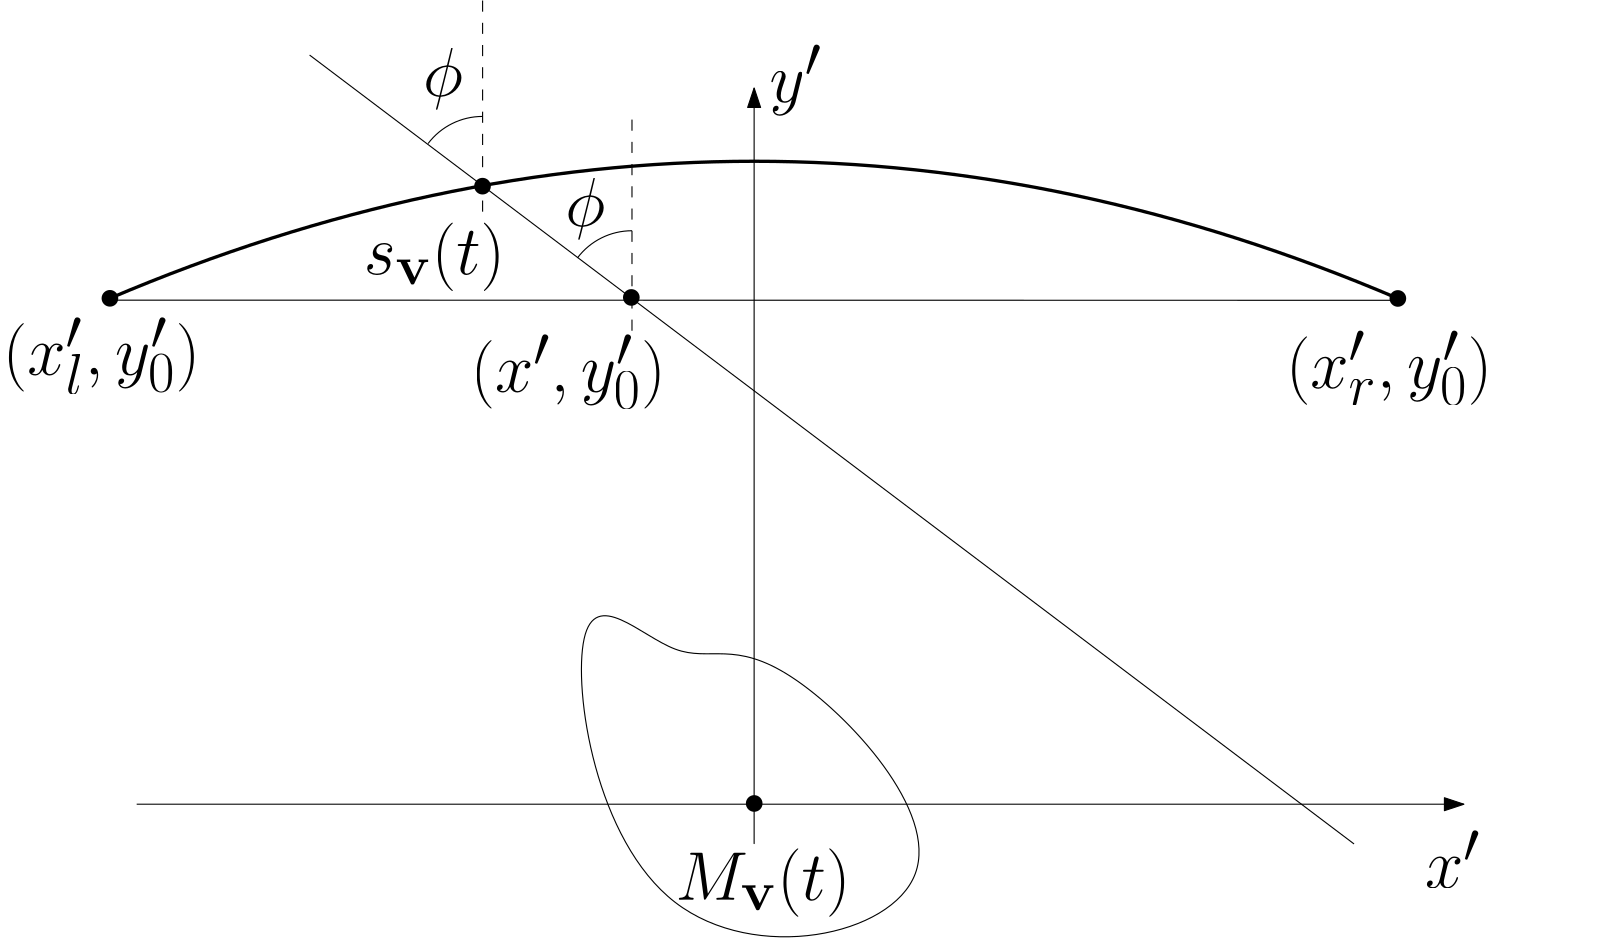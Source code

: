 <?xml version="1.0"?>
<!DOCTYPE ipe SYSTEM "ipe.dtd">
<ipe version="70206" creator="Ipe 7.2.6">
<info created="D:20161201145955" modified="D:20180105200256"/>
<ipestyle name="basic">
<symbol name="arrow/arc(spx)">
<path stroke="sym-stroke" fill="sym-stroke" pen="sym-pen">
0 0 m
-1 0.333 l
-1 -0.333 l
h
</path>
</symbol>
<symbol name="arrow/farc(spx)">
<path stroke="sym-stroke" fill="white" pen="sym-pen">
0 0 m
-1 0.333 l
-1 -0.333 l
h
</path>
</symbol>
<symbol name="arrow/ptarc(spx)">
<path stroke="sym-stroke" fill="sym-stroke" pen="sym-pen">
0 0 m
-1 0.333 l
-0.8 0 l
-1 -0.333 l
h
</path>
</symbol>
<symbol name="arrow/fptarc(spx)">
<path stroke="sym-stroke" fill="white" pen="sym-pen">
0 0 m
-1 0.333 l
-0.8 0 l
-1 -0.333 l
h
</path>
</symbol>
<symbol name="mark/circle(sx)" transformations="translations">
<path fill="sym-stroke">
0.6 0 0 0.6 0 0 e
0.4 0 0 0.4 0 0 e
</path>
</symbol>
<symbol name="mark/disk(sx)" transformations="translations">
<path fill="sym-stroke">
0.6 0 0 0.6 0 0 e
</path>
</symbol>
<symbol name="mark/fdisk(sfx)" transformations="translations">
<group>
<path fill="sym-fill">
0.5 0 0 0.5 0 0 e
</path>
<path fill="sym-stroke" fillrule="eofill">
0.6 0 0 0.6 0 0 e
0.4 0 0 0.4 0 0 e
</path>
</group>
</symbol>
<symbol name="mark/box(sx)" transformations="translations">
<path fill="sym-stroke" fillrule="eofill">
-0.6 -0.6 m
0.6 -0.6 l
0.6 0.6 l
-0.6 0.6 l
h
-0.4 -0.4 m
0.4 -0.4 l
0.4 0.4 l
-0.4 0.4 l
h
</path>
</symbol>
<symbol name="mark/square(sx)" transformations="translations">
<path fill="sym-stroke">
-0.6 -0.6 m
0.6 -0.6 l
0.6 0.6 l
-0.6 0.6 l
h
</path>
</symbol>
<symbol name="mark/fsquare(sfx)" transformations="translations">
<group>
<path fill="sym-fill">
-0.5 -0.5 m
0.5 -0.5 l
0.5 0.5 l
-0.5 0.5 l
h
</path>
<path fill="sym-stroke" fillrule="eofill">
-0.6 -0.6 m
0.6 -0.6 l
0.6 0.6 l
-0.6 0.6 l
h
-0.4 -0.4 m
0.4 -0.4 l
0.4 0.4 l
-0.4 0.4 l
h
</path>
</group>
</symbol>
<symbol name="mark/cross(sx)" transformations="translations">
<group>
<path fill="sym-stroke">
-0.43 -0.57 m
0.57 0.43 l
0.43 0.57 l
-0.57 -0.43 l
h
</path>
<path fill="sym-stroke">
-0.43 0.57 m
0.57 -0.43 l
0.43 -0.57 l
-0.57 0.43 l
h
</path>
</group>
</symbol>
<symbol name="arrow/fnormal(spx)">
<path stroke="sym-stroke" fill="white" pen="sym-pen">
0 0 m
-1 0.333 l
-1 -0.333 l
h
</path>
</symbol>
<symbol name="arrow/pointed(spx)">
<path stroke="sym-stroke" fill="sym-stroke" pen="sym-pen">
0 0 m
-1 0.333 l
-0.8 0 l
-1 -0.333 l
h
</path>
</symbol>
<symbol name="arrow/fpointed(spx)">
<path stroke="sym-stroke" fill="white" pen="sym-pen">
0 0 m
-1 0.333 l
-0.8 0 l
-1 -0.333 l
h
</path>
</symbol>
<symbol name="arrow/linear(spx)">
<path stroke="sym-stroke" pen="sym-pen">
-1 0.333 m
0 0 l
-1 -0.333 l
</path>
</symbol>
<symbol name="arrow/fdouble(spx)">
<path stroke="sym-stroke" fill="white" pen="sym-pen">
0 0 m
-1 0.333 l
-1 -0.333 l
h
-1 0 m
-2 0.333 l
-2 -0.333 l
h
</path>
</symbol>
<symbol name="arrow/double(spx)">
<path stroke="sym-stroke" fill="sym-stroke" pen="sym-pen">
0 0 m
-1 0.333 l
-1 -0.333 l
h
-1 0 m
-2 0.333 l
-2 -0.333 l
h
</path>
</symbol>
<pen name="heavier" value="0.8"/>
<pen name="fat" value="1.2"/>
<pen name="ultrafat" value="2"/>
<symbolsize name="large" value="5"/>
<symbolsize name="small" value="2"/>
<symbolsize name="tiny" value="1.1"/>
<arrowsize name="large" value="10"/>
<arrowsize name="small" value="5"/>
<arrowsize name="tiny" value="3"/>
<color name="red" value="1 0 0"/>
<color name="green" value="0 1 0"/>
<color name="blue" value="0 0 1"/>
<color name="yellow" value="1 1 0"/>
<color name="orange" value="1 0.647 0"/>
<color name="gold" value="1 0.843 0"/>
<color name="purple" value="0.627 0.125 0.941"/>
<color name="gray" value="0.745"/>
<color name="brown" value="0.647 0.165 0.165"/>
<color name="navy" value="0 0 0.502"/>
<color name="pink" value="1 0.753 0.796"/>
<color name="seagreen" value="0.18 0.545 0.341"/>
<color name="turquoise" value="0.251 0.878 0.816"/>
<color name="violet" value="0.933 0.51 0.933"/>
<color name="darkblue" value="0 0 0.545"/>
<color name="darkcyan" value="0 0.545 0.545"/>
<color name="darkgray" value="0.663"/>
<color name="darkgreen" value="0 0.392 0"/>
<color name="darkmagenta" value="0.545 0 0.545"/>
<color name="darkorange" value="1 0.549 0"/>
<color name="darkred" value="0.545 0 0"/>
<color name="lightblue" value="0.678 0.847 0.902"/>
<color name="lightcyan" value="0.878 1 1"/>
<color name="lightgray" value="0.827"/>
<color name="lightgreen" value="0.565 0.933 0.565"/>
<color name="lightyellow" value="1 1 0.878"/>
<dashstyle name="dashed" value="[4] 0"/>
<dashstyle name="dotted" value="[1 3] 0"/>
<dashstyle name="dash dotted" value="[4 2 1 2] 0"/>
<dashstyle name="dash dot dotted" value="[4 2 1 2 1 2] 0"/>
<textsize name="large" value="\large"/>
<textsize name="Large" value="\Large"/>
<textsize name="LARGE" value="\LARGE"/>
<textsize name="huge" value="\huge"/>
<textsize name="Huge" value="\Huge"/>
<textsize name="small" value="\small"/>
<textsize name="footnote" value="\footnotesize"/>
<textsize name="tiny" value="\tiny"/>
<textstyle name="center" begin="\begin{center}" end="\end{center}"/>
<textstyle name="itemize" begin="\begin{itemize}" end="\end{itemize}"/>
<textstyle name="item" begin="\begin{itemize}\item{}" end="\end{itemize}"/>
<gridsize name="4 pts" value="4"/>
<gridsize name="8 pts (~3 mm)" value="8"/>
<gridsize name="16 pts (~6 mm)" value="16"/>
<gridsize name="32 pts (~12 mm)" value="32"/>
<gridsize name="10 pts (~3.5 mm)" value="10"/>
<gridsize name="20 pts (~7 mm)" value="20"/>
<gridsize name="14 pts (~5 mm)" value="14"/>
<gridsize name="28 pts (~10 mm)" value="28"/>
<gridsize name="56 pts (~20 mm)" value="56"/>
<anglesize name="90 deg" value="90"/>
<anglesize name="60 deg" value="60"/>
<anglesize name="45 deg" value="45"/>
<anglesize name="30 deg" value="30"/>
<anglesize name="22.5 deg" value="22.5"/>
<opacity name="10%" value="0.1"/>
<opacity name="30%" value="0.3"/>
<opacity name="50%" value="0.5"/>
<opacity name="75%" value="0.75"/>
<tiling name="falling" angle="-60" step="4" width="1"/>
<tiling name="rising" angle="30" step="4" width="1"/>
</ipestyle>
<page>
<layer name="alpha"/>
<view layers="alpha" active="alpha"/>
<path layer="alpha" matrix="1 0 0 1 0.684504 -0.663378" stroke="black">
48.0597 735.673 m
511.715 735.621 l
</path>
<path matrix="1 0 0 1 -0.0267367 -0.613157" stroke="black" rarrow="normal/normal">
280 812 m
280 540 l
280 556 l
</path>
<use name="mark/disk(sx)" pos="280 553.815" size="large" stroke="black"/>
<use matrix="1 0 0 1 -95.8873 -0.313966" name="mark/disk(sx)" pos="143.947 735.987" size="large" stroke="black"/>
<use matrix="1 0 0 1 95.7683 -0.365963" name="mark/disk(sx)" pos="415.947 735.987" size="large" stroke="black"/>
<text matrix="1 0 0 1 42.1603 -34.015" transformations="translations" pos="429.246 737.46" stroke="black" type="label" width="74.207" height="20.47" depth="6.18" valign="baseline" size="Huge" style="math">(x_r&apos;,y_0&apos;)</text>
<text matrix="1 0 0 1 -118.374 -17.4979" transformations="translations" pos="127.861 725.748" stroke="black" type="label" width="71.008" height="20.472" depth="6.95" valign="baseline" size="Huge" style="math">(x_l&apos;,y_0&apos;)</text>
<text matrix="1 0 0 1 6.40059 -15.1664" transformations="translations" pos="279.07 821.573" stroke="black" type="label" width="18.904" height="20.474" depth="4.82" valign="baseline" size="Huge" style="math">y&apos;</text>
<text matrix="1 0 0 1 -23.442 -33.1497" transformations="translations" pos="544.931 556.746" stroke="black" type="label" width="19.972" height="20.474" depth="0" valign="baseline" size="Huge" style="math">x&apos;</text>
<text matrix="1 0 0 1 -76.3497 -43.3905" transformations="translations" pos="215.774 787.778" stroke="black" type="label" width="50.842" height="18.564" depth="6.18" valign="baseline" size="Huge" style="math">s_{\mathbf{v}}(t)</text>
<path stroke="white" dash="dashed">
9.48717 834.369 m
9.48717 520.356 l
586.767 520.356 l
586.767 834.369 l
h
</path>
<path matrix="1 0 0 1 0 -44.1225" stroke="black" arrow="normal/normal">
57.6935 597.671 m
535.479 597.671 l
</path>
<path matrix="0.936172 -0.351541 0.351541 0.936172 -287.976 151.139" stroke="black">
288 640
368 496
496 576
368 640
352 608 u
</path>
<use matrix="1 0 0 1 -12.8061 10.0451" name="mark/disk(sx)" pos="195 766" size="large" stroke="black"/>
<path matrix="1 0 0 1 172 0" stroke="black" dash="dashed">
64 800 m
64 720 l
</path>
<path matrix="1 0 0 1 -4.05726 3.24021" stroke="black">
124 820 m
500 536 l
</path>
<text matrix="1 0 0 1 47.9439 -58.2115" transformations="translations" pos="164 820" stroke="black" type="label" width="14.364" height="17.213" depth="4.82" valign="baseline" size="Huge" style="math">\phi</text>
<use name="mark/disk(sx)" pos="235.762 735.987" size="large" stroke="black"/>
<path stroke="black">
236 760 m
24.5957 0 0 24.5957 236 735.404 216.374 750.228 a
</path>
<text matrix="1 0 0 1 -70.0984 -45.9" transformations="translations" pos="248 748" stroke="black" type="label" width="70.209" height="20.47" depth="6.18" valign="baseline" size="Huge" style="math">(x&apos;,y_0&apos;)</text>
<path stroke="black" pen="fat">
511.715 735.621 m
280.258 834.369
48.0597 735.673 c
</path>
<text matrix="1 0 0 1 -33.1968 -20.7124" transformations="translations" pos="284.907 539.839" stroke="black" type="label" width="62.889" height="18.564" depth="6.18" valign="baseline" size="Huge" style="math">M_{\mathbf{v}}(t)</text>
<path matrix="1 0 0 1 118.222 42.8651" stroke="black" dash="dashed">
64 800 m
64 720 l
</path>
<path matrix="1 0 0 1 -53.7919 41.1497" stroke="black">
236 760 m
24.5957 0 0 24.5957 236 735.404 216.374 750.228 a
</path>
<text matrix="1 0 0 1 -0.6191 -3.6244" transformations="translations" pos="161.347 812.247" stroke="black" type="label" width="14.364" height="17.213" depth="4.82" valign="baseline" size="Huge" style="math">\phi</text>
</page>
</ipe>
